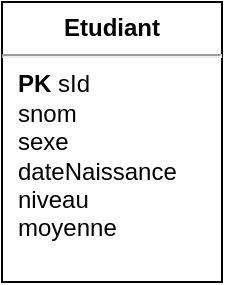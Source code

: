 <mxfile version="20.8.20" type="github">
  <diagram name="Sherwin" id="_lbZI7uZ-QepwtqZpzey">
    <mxGraphModel dx="3088" dy="1965" grid="1" gridSize="10" guides="1" tooltips="1" connect="1" arrows="1" fold="1" page="1" pageScale="1" pageWidth="827" pageHeight="1169" math="0" shadow="0">
      <root>
        <mxCell id="0" />
        <mxCell id="1" parent="0" />
        <mxCell id="sCB3IG0rdzC2e4coQaYl-1" value="&lt;p style=&quot;margin:0px;margin-top:6px;text-align:center;&quot;&gt;&lt;b&gt;Etudiant&lt;/b&gt;&lt;/p&gt;&lt;hr&gt;&lt;p style=&quot;margin:0px;margin-left:8px;&quot;&gt;&lt;b&gt;PK&lt;/b&gt;&amp;nbsp;sId&lt;/p&gt;&lt;p style=&quot;margin:0px;margin-left:8px;&quot;&gt;snom&lt;/p&gt;&lt;p style=&quot;margin:0px;margin-left:8px;&quot;&gt;sexe&lt;/p&gt;&lt;p style=&quot;margin:0px;margin-left:8px;&quot;&gt;dateNaissance&lt;/p&gt;&lt;p style=&quot;margin:0px;margin-left:8px;&quot;&gt;niveau&lt;br&gt;moyenne&lt;br&gt;&lt;/p&gt;&lt;p style=&quot;margin:0px;margin-left:8px;&quot;&gt;&lt;br&gt;&lt;/p&gt;" style="align=left;overflow=fill;html=1;dropTarget=0;" vertex="1" parent="1">
          <mxGeometry x="-1450" y="-650" width="110" height="140" as="geometry" />
        </mxCell>
      </root>
    </mxGraphModel>
  </diagram>
</mxfile>
